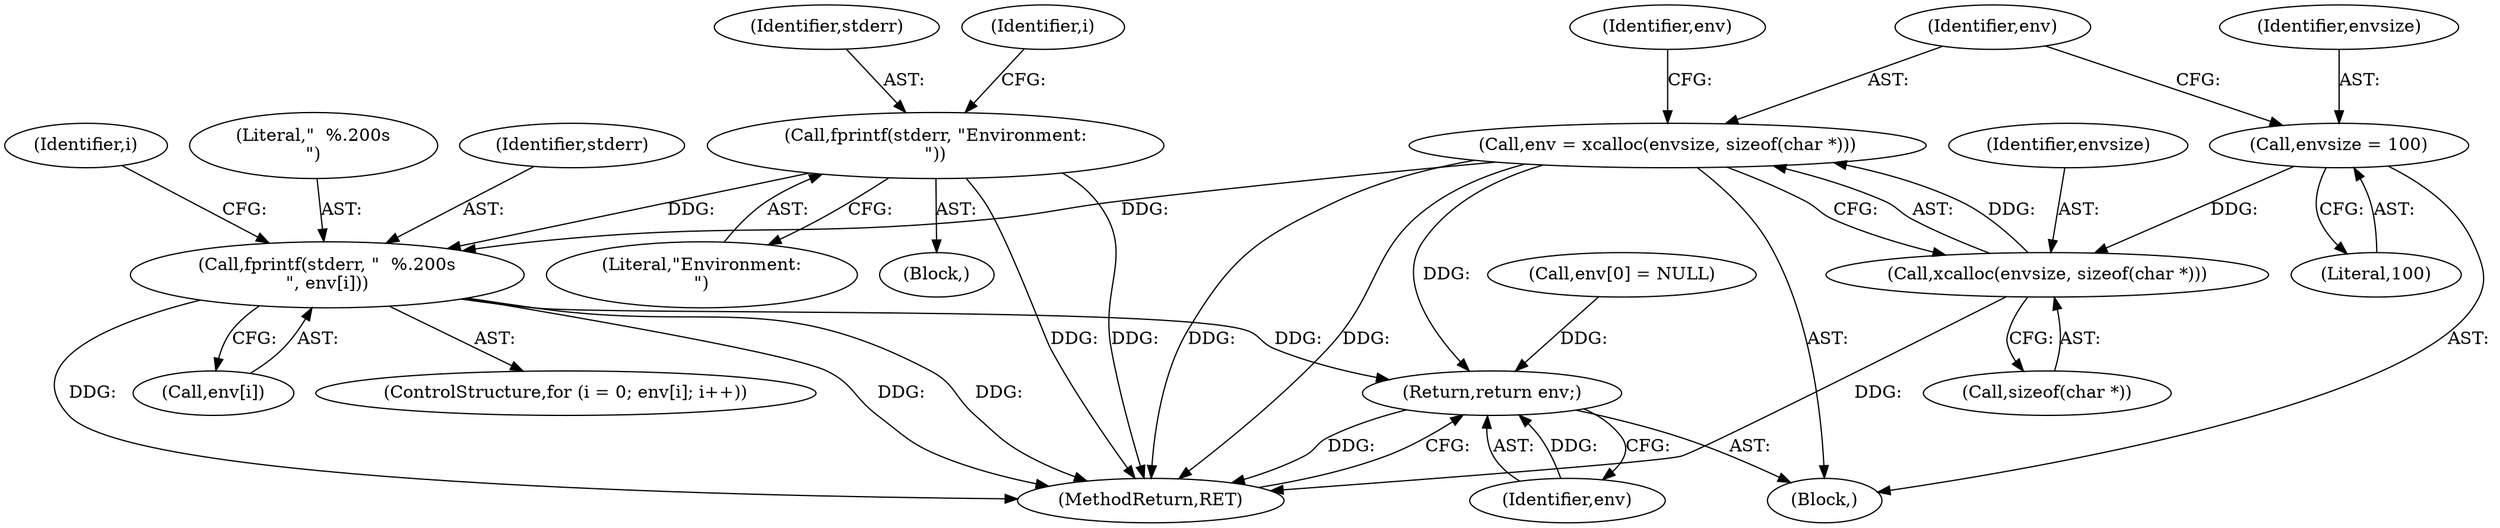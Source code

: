 digraph "0_mindrot_85bdcd7c92fe7ff133bbc4e10a65c91810f88755@API" {
"1000622" [label="(Call,fprintf(stderr, \"  %.200s\n\", env[i]))"];
"1000610" [label="(Call,fprintf(stderr, \"Environment:\n\"))"];
"1000141" [label="(Call,env = xcalloc(envsize, sizeof(char *)))"];
"1000143" [label="(Call,xcalloc(envsize, sizeof(char *)))"];
"1000138" [label="(Call,envsize = 100)"];
"1000628" [label="(Return,return env;)"];
"1000611" [label="(Identifier,stderr)"];
"1000143" [label="(Call,xcalloc(envsize, sizeof(char *)))"];
"1000625" [label="(Call,env[i])"];
"1000141" [label="(Call,env = xcalloc(envsize, sizeof(char *)))"];
"1000142" [label="(Identifier,env)"];
"1000630" [label="(MethodReturn,RET)"];
"1000118" [label="(Block,)"];
"1000623" [label="(Identifier,stderr)"];
"1000610" [label="(Call,fprintf(stderr, \"Environment:\n\"))"];
"1000613" [label="(ControlStructure,for (i = 0; env[i]; i++))"];
"1000139" [label="(Identifier,envsize)"];
"1000140" [label="(Literal,100)"];
"1000144" [label="(Identifier,envsize)"];
"1000621" [label="(Identifier,i)"];
"1000615" [label="(Identifier,i)"];
"1000624" [label="(Literal,\"  %.200s\n\")"];
"1000609" [label="(Block,)"];
"1000612" [label="(Literal,\"Environment:\n\")"];
"1000628" [label="(Return,return env;)"];
"1000147" [label="(Call,env[0] = NULL)"];
"1000138" [label="(Call,envsize = 100)"];
"1000145" [label="(Call,sizeof(char *))"];
"1000149" [label="(Identifier,env)"];
"1000629" [label="(Identifier,env)"];
"1000622" [label="(Call,fprintf(stderr, \"  %.200s\n\", env[i]))"];
"1000622" -> "1000613"  [label="AST: "];
"1000622" -> "1000625"  [label="CFG: "];
"1000623" -> "1000622"  [label="AST: "];
"1000624" -> "1000622"  [label="AST: "];
"1000625" -> "1000622"  [label="AST: "];
"1000621" -> "1000622"  [label="CFG: "];
"1000622" -> "1000630"  [label="DDG: "];
"1000622" -> "1000630"  [label="DDG: "];
"1000622" -> "1000630"  [label="DDG: "];
"1000610" -> "1000622"  [label="DDG: "];
"1000141" -> "1000622"  [label="DDG: "];
"1000622" -> "1000628"  [label="DDG: "];
"1000610" -> "1000609"  [label="AST: "];
"1000610" -> "1000612"  [label="CFG: "];
"1000611" -> "1000610"  [label="AST: "];
"1000612" -> "1000610"  [label="AST: "];
"1000615" -> "1000610"  [label="CFG: "];
"1000610" -> "1000630"  [label="DDG: "];
"1000610" -> "1000630"  [label="DDG: "];
"1000141" -> "1000118"  [label="AST: "];
"1000141" -> "1000143"  [label="CFG: "];
"1000142" -> "1000141"  [label="AST: "];
"1000143" -> "1000141"  [label="AST: "];
"1000149" -> "1000141"  [label="CFG: "];
"1000141" -> "1000630"  [label="DDG: "];
"1000141" -> "1000630"  [label="DDG: "];
"1000143" -> "1000141"  [label="DDG: "];
"1000141" -> "1000628"  [label="DDG: "];
"1000143" -> "1000145"  [label="CFG: "];
"1000144" -> "1000143"  [label="AST: "];
"1000145" -> "1000143"  [label="AST: "];
"1000143" -> "1000630"  [label="DDG: "];
"1000138" -> "1000143"  [label="DDG: "];
"1000138" -> "1000118"  [label="AST: "];
"1000138" -> "1000140"  [label="CFG: "];
"1000139" -> "1000138"  [label="AST: "];
"1000140" -> "1000138"  [label="AST: "];
"1000142" -> "1000138"  [label="CFG: "];
"1000628" -> "1000118"  [label="AST: "];
"1000628" -> "1000629"  [label="CFG: "];
"1000629" -> "1000628"  [label="AST: "];
"1000630" -> "1000628"  [label="CFG: "];
"1000628" -> "1000630"  [label="DDG: "];
"1000629" -> "1000628"  [label="DDG: "];
"1000147" -> "1000628"  [label="DDG: "];
}
